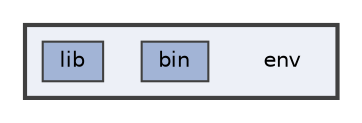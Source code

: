 digraph "env"
{
 // LATEX_PDF_SIZE
  bgcolor="transparent";
  edge [fontname=Helvetica,fontsize=10,labelfontname=Helvetica,labelfontsize=10];
  node [fontname=Helvetica,fontsize=10,shape=box,height=0.2,width=0.4];
  compound=true
  subgraph clusterdir_e51542386d3b21171ca4996d416c0411 {
    graph [ bgcolor="#edf0f7", pencolor="grey25", label="", fontname=Helvetica,fontsize=10 style="filled,bold", URL="dir_e51542386d3b21171ca4996d416c0411.html",tooltip=""]
    dir_e51542386d3b21171ca4996d416c0411 [shape=plaintext, label="env"];
  dir_bb2cd7e4ba44a9bfe853b513c41ab5b0 [label="bin", fillcolor="#a2b4d6", color="grey25", style="filled", URL="dir_bb2cd7e4ba44a9bfe853b513c41ab5b0.html",tooltip=""];
  dir_e3b0e9b4c6949bb4ce30804317f04101 [label="lib", fillcolor="#a2b4d6", color="grey25", style="filled", URL="dir_e3b0e9b4c6949bb4ce30804317f04101.html",tooltip=""];
  }
}
